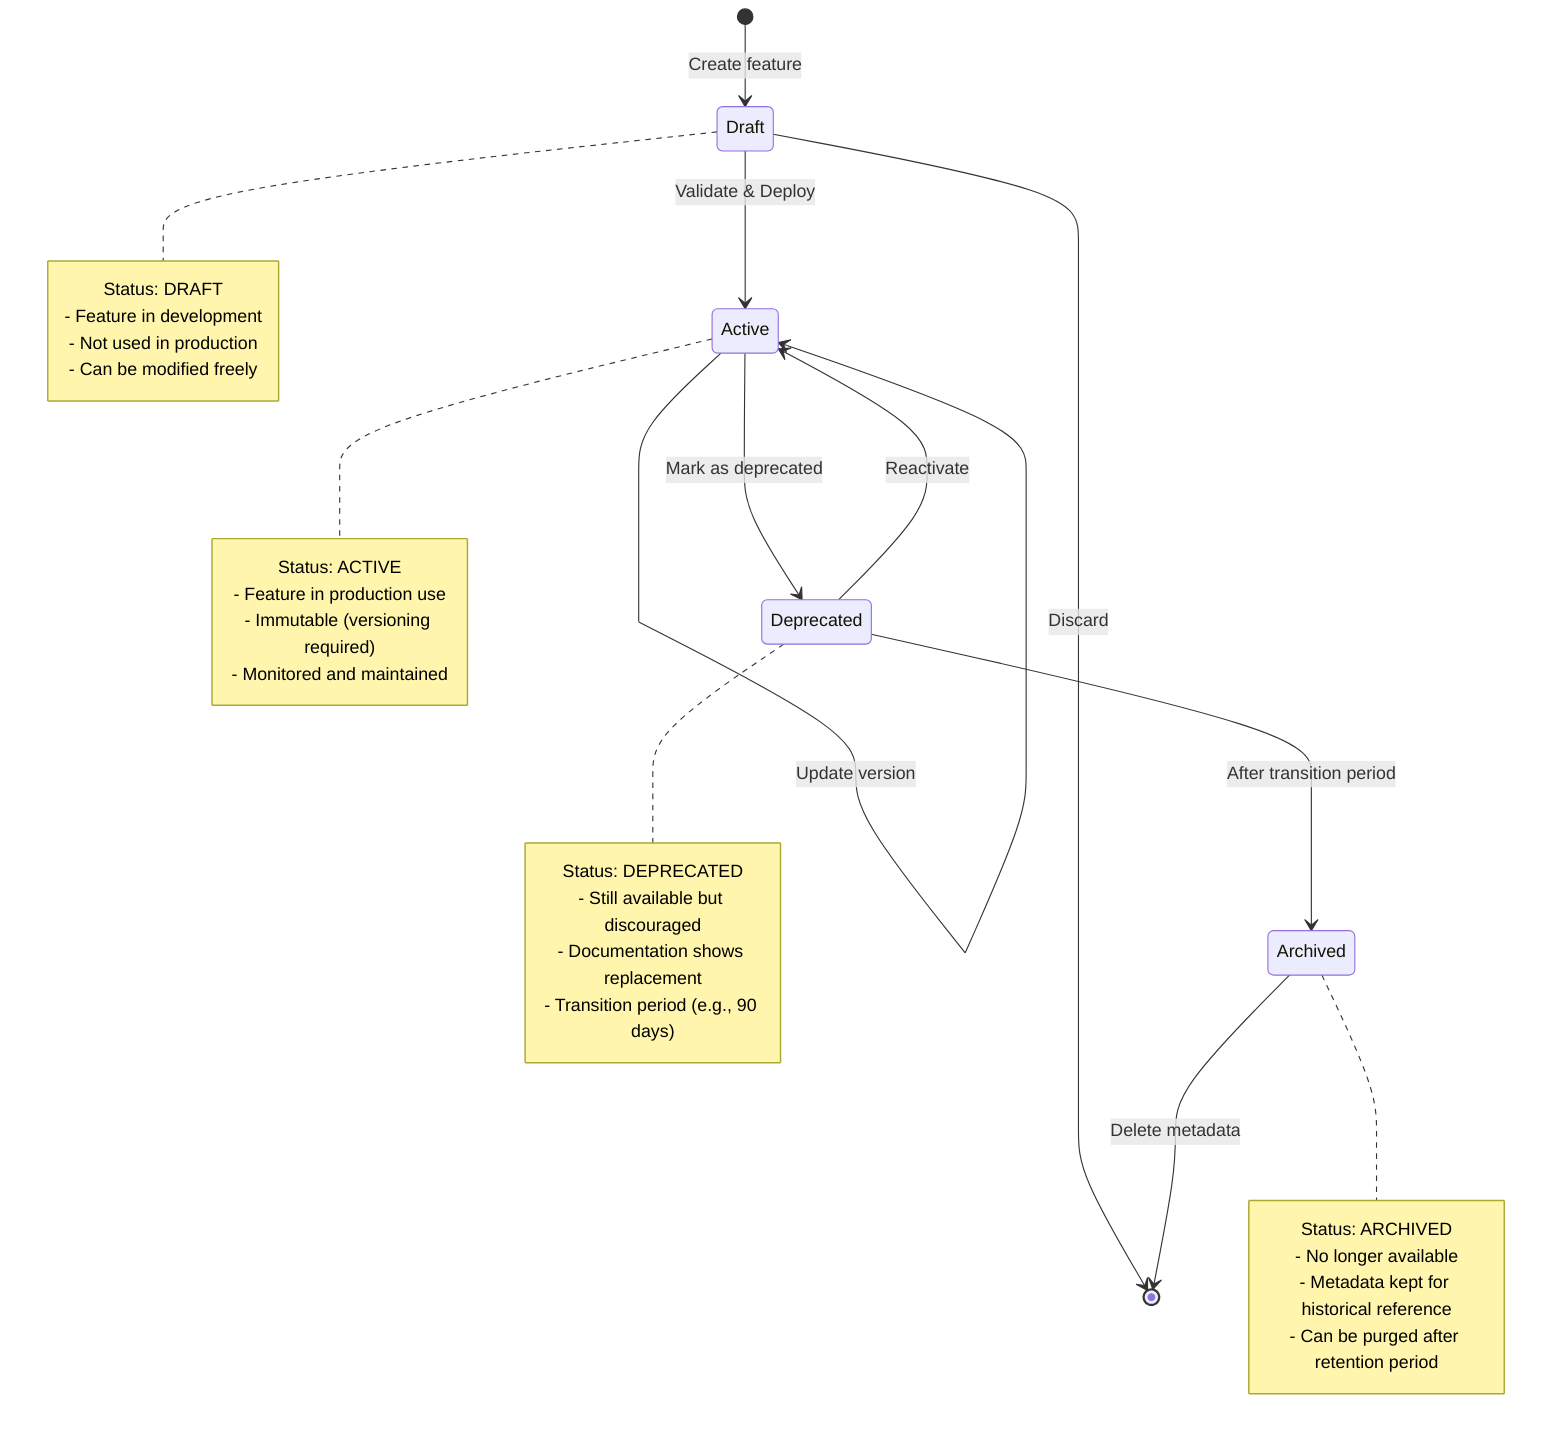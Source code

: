 stateDiagram-v2
    [*] --> Draft: Create feature
    
    Draft --> Active: Validate & Deploy
    Draft --> [*]: Discard
    
    Active --> Deprecated: Mark as deprecated
    Active --> Active: Update version
    
    Deprecated --> Archived: After transition period
    Deprecated --> Active: Reactivate
    
    Archived --> [*]: Delete metadata
    
    note right of Draft
        Status: DRAFT
        - Feature in development
        - Not used in production
        - Can be modified freely
    end note
    
    note right of Active
        Status: ACTIVE
        - Feature in production use
        - Immutable (versioning required)
        - Monitored and maintained
    end note
    
    note right of Deprecated
        Status: DEPRECATED
        - Still available but discouraged
        - Documentation shows replacement
        - Transition period (e.g., 90 days)
    end note
    
    note right of Archived
        Status: ARCHIVED
        - No longer available
        - Metadata kept for historical reference
        - Can be purged after retention period
    end note
